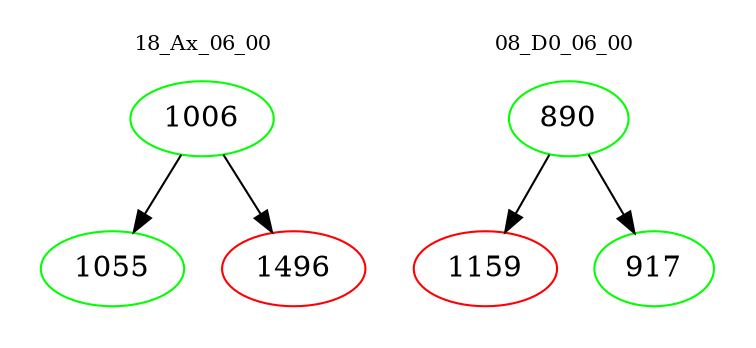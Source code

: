 digraph{
subgraph cluster_0 {
color = white
label = "18_Ax_06_00";
fontsize=10;
T0_1006 [label="1006", color="green"]
T0_1006 -> T0_1055 [color="black"]
T0_1055 [label="1055", color="green"]
T0_1006 -> T0_1496 [color="black"]
T0_1496 [label="1496", color="red"]
}
subgraph cluster_1 {
color = white
label = "08_D0_06_00";
fontsize=10;
T1_890 [label="890", color="green"]
T1_890 -> T1_1159 [color="black"]
T1_1159 [label="1159", color="red"]
T1_890 -> T1_917 [color="black"]
T1_917 [label="917", color="green"]
}
}
